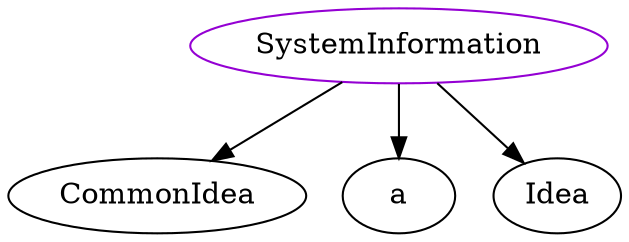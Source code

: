 digraph systeminformation{
SystemInformation	[shape=oval, color=darkviolet, label="SystemInformation"];
SystemInformation -> CommonIdea;
SystemInformation -> a;
SystemInformation -> Idea;
}

